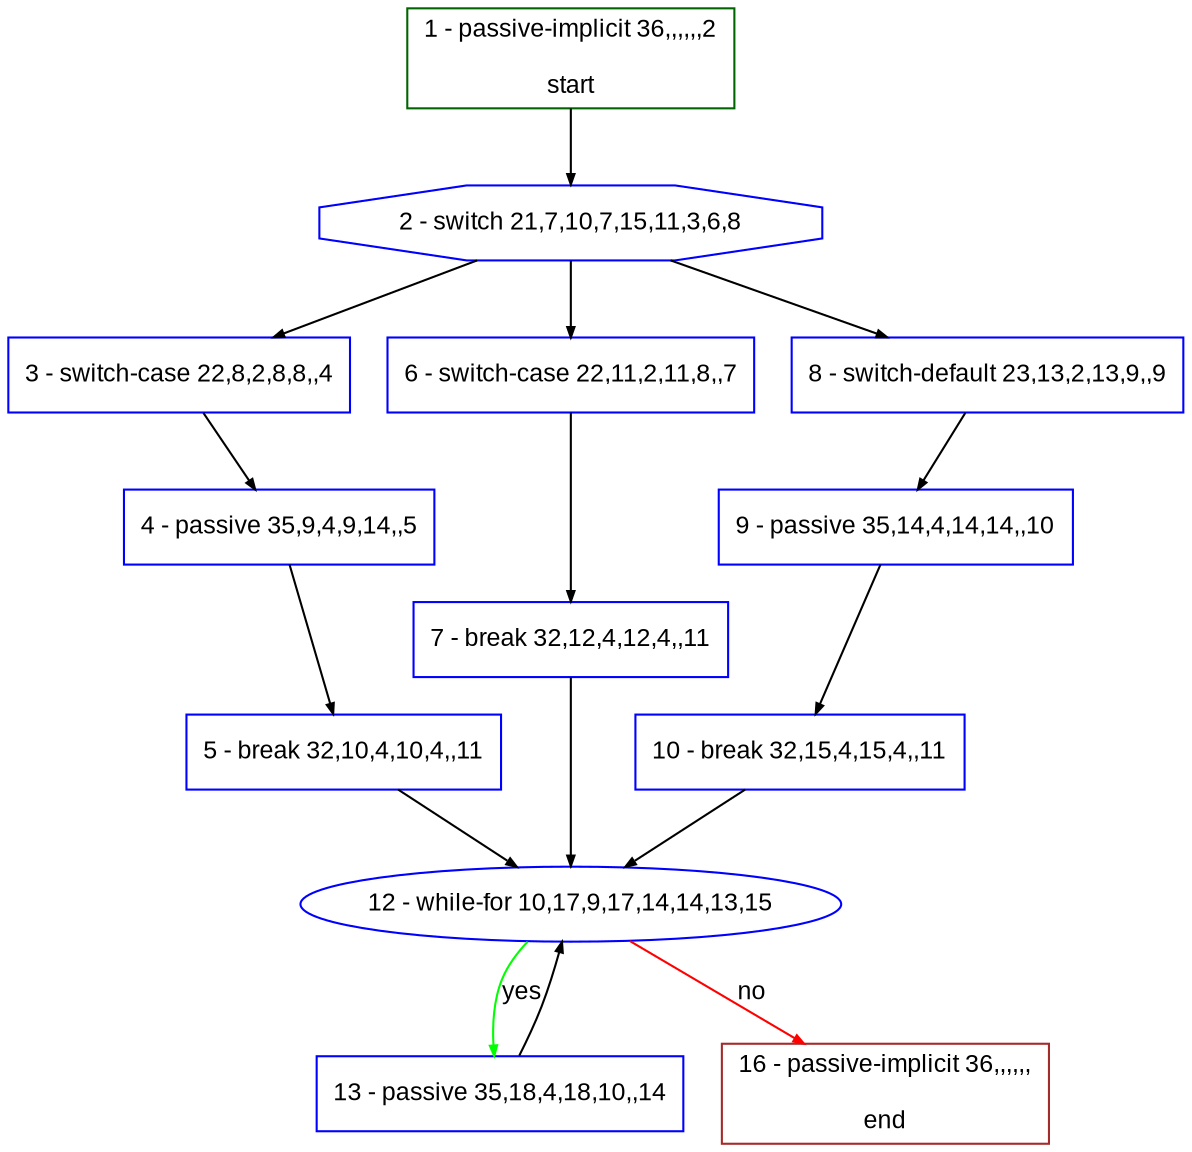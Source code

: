 digraph "" {
  graph [bgcolor="white", fillcolor="#FFFFCC", pack="true", packmode="clust", fontname="Arial", label="", fontsize="12", compound="true", style="rounded,filled"];
  node [node_initialized="no", fillcolor="white", fontname="Arial", label="", color="grey", fontsize="12", fixedsize="false", compound="true", shape="rectangle", style="filled"];
  edge [arrowtail="none", lhead="", fontcolor="black", fontname="Arial", label="", color="black", fontsize="12", arrowhead="normal", arrowsize="0.5", compound="true", ltail="", dir="forward"];
  __N1 [fillcolor="#ffffff", label="2 - switch 21,7,10,7,15,11,3,6,8", color="#0000ff", shape="octagon", style="filled"];
  __N2 [fillcolor="#ffffff", label="1 - passive-implicit 36,,,,,,2\n\nstart", color="#006400", shape="box", style="filled"];
  __N3 [fillcolor="#ffffff", label="3 - switch-case 22,8,2,8,8,,4", color="#0000ff", shape="box", style="filled"];
  __N4 [fillcolor="#ffffff", label="6 - switch-case 22,11,2,11,8,,7", color="#0000ff", shape="box", style="filled"];
  __N5 [fillcolor="#ffffff", label="8 - switch-default 23,13,2,13,9,,9", color="#0000ff", shape="box", style="filled"];
  __N6 [fillcolor="#ffffff", label="4 - passive 35,9,4,9,14,,5", color="#0000ff", shape="box", style="filled"];
  __N7 [fillcolor="#ffffff", label="5 - break 32,10,4,10,4,,11", color="#0000ff", shape="box", style="filled"];
  __N8 [fillcolor="#ffffff", label="12 - while-for 10,17,9,17,14,14,13,15", color="#0000ff", shape="oval", style="filled"];
  __N9 [fillcolor="#ffffff", label="7 - break 32,12,4,12,4,,11", color="#0000ff", shape="box", style="filled"];
  __N10 [fillcolor="#ffffff", label="9 - passive 35,14,4,14,14,,10", color="#0000ff", shape="box", style="filled"];
  __N11 [fillcolor="#ffffff", label="10 - break 32,15,4,15,4,,11", color="#0000ff", shape="box", style="filled"];
  __N12 [fillcolor="#ffffff", label="13 - passive 35,18,4,18,10,,14", color="#0000ff", shape="box", style="filled"];
  __N13 [fillcolor="#ffffff", label="16 - passive-implicit 36,,,,,,\n\nend", color="#a52a2a", shape="box", style="filled"];
  __N2 -> __N1 [arrowtail="none", color="#000000", label="", arrowhead="normal", dir="forward"];
  __N1 -> __N3 [arrowtail="none", color="#000000", label="", arrowhead="normal", dir="forward"];
  __N1 -> __N4 [arrowtail="none", color="#000000", label="", arrowhead="normal", dir="forward"];
  __N1 -> __N5 [arrowtail="none", color="#000000", label="", arrowhead="normal", dir="forward"];
  __N3 -> __N6 [arrowtail="none", color="#000000", label="", arrowhead="normal", dir="forward"];
  __N6 -> __N7 [arrowtail="none", color="#000000", label="", arrowhead="normal", dir="forward"];
  __N7 -> __N8 [arrowtail="none", color="#000000", label="", arrowhead="normal", dir="forward"];
  __N4 -> __N9 [arrowtail="none", color="#000000", label="", arrowhead="normal", dir="forward"];
  __N9 -> __N8 [arrowtail="none", color="#000000", label="", arrowhead="normal", dir="forward"];
  __N5 -> __N10 [arrowtail="none", color="#000000", label="", arrowhead="normal", dir="forward"];
  __N10 -> __N11 [arrowtail="none", color="#000000", label="", arrowhead="normal", dir="forward"];
  __N11 -> __N8 [arrowtail="none", color="#000000", label="", arrowhead="normal", dir="forward"];
  __N8 -> __N12 [arrowtail="none", color="#00ff00", label="yes", arrowhead="normal", dir="forward"];
  __N12 -> __N8 [arrowtail="none", color="#000000", label="", arrowhead="normal", dir="forward"];
  __N8 -> __N13 [arrowtail="none", color="#ff0000", label="no", arrowhead="normal", dir="forward"];
}
